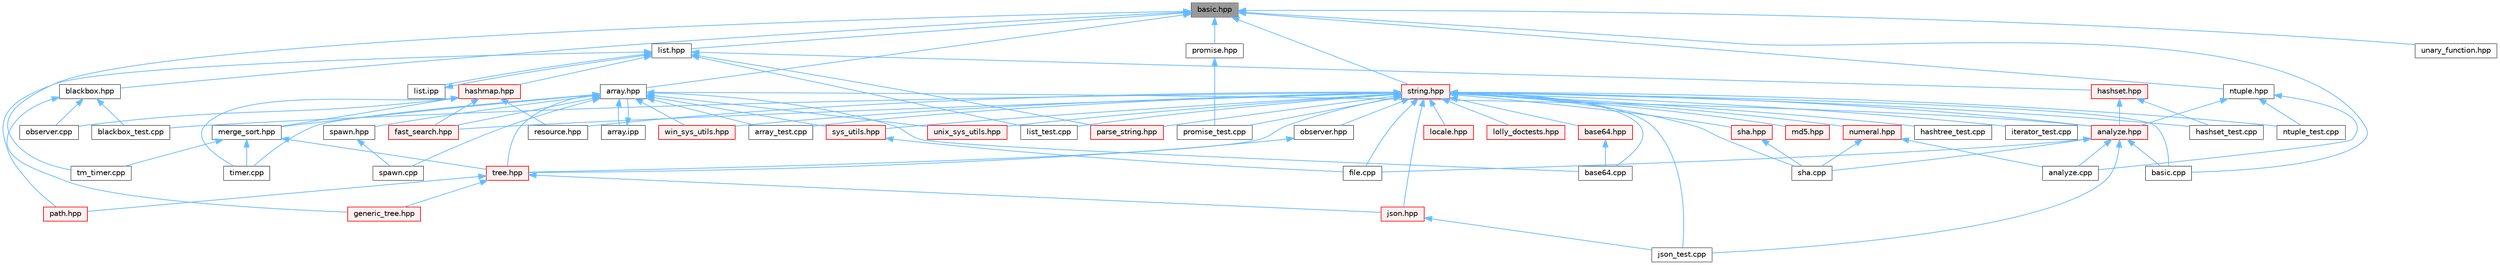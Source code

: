 digraph "basic.hpp"
{
 // LATEX_PDF_SIZE
  bgcolor="transparent";
  edge [fontname=Helvetica,fontsize=10,labelfontname=Helvetica,labelfontsize=10];
  node [fontname=Helvetica,fontsize=10,shape=box,height=0.2,width=0.4];
  Node1 [id="Node000001",label="basic.hpp",height=0.2,width=0.4,color="gray40", fillcolor="grey60", style="filled", fontcolor="black",tooltip=" "];
  Node1 -> Node2 [id="edge1_Node000001_Node000002",dir="back",color="steelblue1",style="solid",tooltip=" "];
  Node2 [id="Node000002",label="array.hpp",height=0.2,width=0.4,color="grey40", fillcolor="white", style="filled",URL="$array_8hpp.html",tooltip=" "];
  Node2 -> Node3 [id="edge2_Node000002_Node000003",dir="back",color="steelblue1",style="solid",tooltip=" "];
  Node3 [id="Node000003",label="analyze.hpp",height=0.2,width=0.4,color="red", fillcolor="#FFF0F0", style="filled",URL="$analyze_8hpp.html",tooltip=" "];
  Node3 -> Node4 [id="edge3_Node000003_Node000004",dir="back",color="steelblue1",style="solid",tooltip=" "];
  Node4 [id="Node000004",label="analyze.cpp",height=0.2,width=0.4,color="grey40", fillcolor="white", style="filled",URL="$analyze_8cpp.html",tooltip=" "];
  Node3 -> Node6 [id="edge4_Node000003_Node000006",dir="back",color="steelblue1",style="solid",tooltip=" "];
  Node6 [id="Node000006",label="basic.cpp",height=0.2,width=0.4,color="grey40", fillcolor="white", style="filled",URL="$basic_8cpp.html",tooltip=" "];
  Node3 -> Node9 [id="edge5_Node000003_Node000009",dir="back",color="steelblue1",style="solid",tooltip=" "];
  Node9 [id="Node000009",label="file.cpp",height=0.2,width=0.4,color="grey40", fillcolor="white", style="filled",URL="$file_8cpp.html",tooltip=" "];
  Node3 -> Node12 [id="edge6_Node000003_Node000012",dir="back",color="steelblue1",style="solid",tooltip=" "];
  Node12 [id="Node000012",label="json_test.cpp",height=0.2,width=0.4,color="grey40", fillcolor="white", style="filled",URL="$json__test_8cpp.html",tooltip=" "];
  Node3 -> Node18 [id="edge7_Node000003_Node000018",dir="back",color="steelblue1",style="solid",tooltip=" "];
  Node18 [id="Node000018",label="sha.cpp",height=0.2,width=0.4,color="grey40", fillcolor="white", style="filled",URL="$sha_8cpp.html",tooltip=" "];
  Node2 -> Node23 [id="edge8_Node000002_Node000023",dir="back",color="steelblue1",style="solid",tooltip=" "];
  Node23 [id="Node000023",label="array.ipp",height=0.2,width=0.4,color="grey40", fillcolor="white", style="filled",URL="$array_8ipp.html",tooltip=" "];
  Node23 -> Node2 [id="edge9_Node000023_Node000002",dir="back",color="steelblue1",style="solid",tooltip=" "];
  Node2 -> Node24 [id="edge10_Node000002_Node000024",dir="back",color="steelblue1",style="solid",tooltip=" "];
  Node24 [id="Node000024",label="array_test.cpp",height=0.2,width=0.4,color="grey40", fillcolor="white", style="filled",URL="$array__test_8cpp.html",tooltip=" "];
  Node2 -> Node25 [id="edge11_Node000002_Node000025",dir="back",color="steelblue1",style="solid",tooltip=" "];
  Node25 [id="Node000025",label="base64.cpp",height=0.2,width=0.4,color="grey40", fillcolor="white", style="filled",URL="$base64_8cpp.html",tooltip=" "];
  Node2 -> Node26 [id="edge12_Node000002_Node000026",dir="back",color="steelblue1",style="solid",tooltip=" "];
  Node26 [id="Node000026",label="fast_search.hpp",height=0.2,width=0.4,color="red", fillcolor="#FFF0F0", style="filled",URL="$fast__search_8hpp.html",tooltip=" "];
  Node2 -> Node28 [id="edge13_Node000002_Node000028",dir="back",color="steelblue1",style="solid",tooltip=" "];
  Node28 [id="Node000028",label="merge_sort.hpp",height=0.2,width=0.4,color="grey40", fillcolor="white", style="filled",URL="$merge__sort_8hpp.html",tooltip=" "];
  Node28 -> Node29 [id="edge14_Node000028_Node000029",dir="back",color="steelblue1",style="solid",tooltip=" "];
  Node29 [id="Node000029",label="timer.cpp",height=0.2,width=0.4,color="grey40", fillcolor="white", style="filled",URL="$timer_8cpp.html",tooltip=" "];
  Node28 -> Node30 [id="edge15_Node000028_Node000030",dir="back",color="steelblue1",style="solid",tooltip=" "];
  Node30 [id="Node000030",label="tm_timer.cpp",height=0.2,width=0.4,color="grey40", fillcolor="white", style="filled",URL="$tm__timer_8cpp.html",tooltip=" "];
  Node28 -> Node31 [id="edge16_Node000028_Node000031",dir="back",color="steelblue1",style="solid",tooltip=" "];
  Node31 [id="Node000031",label="tree.hpp",height=0.2,width=0.4,color="red", fillcolor="#FFF0F0", style="filled",URL="$tree_8hpp.html",tooltip=" "];
  Node31 -> Node33 [id="edge17_Node000031_Node000033",dir="back",color="steelblue1",style="solid",tooltip=" "];
  Node33 [id="Node000033",label="generic_tree.hpp",height=0.2,width=0.4,color="red", fillcolor="#FFF0F0", style="filled",URL="$generic__tree_8hpp.html",tooltip=" "];
  Node31 -> Node39 [id="edge18_Node000031_Node000039",dir="back",color="steelblue1",style="solid",tooltip=" "];
  Node39 [id="Node000039",label="json.hpp",height=0.2,width=0.4,color="red", fillcolor="#FFF0F0", style="filled",URL="$json_8hpp.html",tooltip=" "];
  Node39 -> Node12 [id="edge19_Node000039_Node000012",dir="back",color="steelblue1",style="solid",tooltip=" "];
  Node31 -> Node40 [id="edge20_Node000031_Node000040",dir="back",color="steelblue1",style="solid",tooltip=" "];
  Node40 [id="Node000040",label="path.hpp",height=0.2,width=0.4,color="red", fillcolor="#FFF0F0", style="filled",URL="$path_8hpp.html",tooltip=" "];
  Node2 -> Node63 [id="edge21_Node000002_Node000063",dir="back",color="steelblue1",style="solid",tooltip=" "];
  Node63 [id="Node000063",label="spawn.cpp",height=0.2,width=0.4,color="grey40", fillcolor="white", style="filled",URL="$spawn_8cpp.html",tooltip=" "];
  Node2 -> Node64 [id="edge22_Node000002_Node000064",dir="back",color="steelblue1",style="solid",tooltip=" "];
  Node64 [id="Node000064",label="spawn.hpp",height=0.2,width=0.4,color="grey40", fillcolor="white", style="filled",URL="$spawn_8hpp.html",tooltip=" "];
  Node64 -> Node63 [id="edge23_Node000064_Node000063",dir="back",color="steelblue1",style="solid",tooltip=" "];
  Node2 -> Node65 [id="edge24_Node000002_Node000065",dir="back",color="steelblue1",style="solid",tooltip=" "];
  Node65 [id="Node000065",label="sys_utils.hpp",height=0.2,width=0.4,color="red", fillcolor="#FFF0F0", style="filled",URL="$sys__utils_8hpp.html",tooltip=" "];
  Node65 -> Node9 [id="edge25_Node000065_Node000009",dir="back",color="steelblue1",style="solid",tooltip=" "];
  Node2 -> Node29 [id="edge26_Node000002_Node000029",dir="back",color="steelblue1",style="solid",tooltip=" "];
  Node2 -> Node31 [id="edge27_Node000002_Node000031",dir="back",color="steelblue1",style="solid",tooltip=" "];
  Node2 -> Node72 [id="edge28_Node000002_Node000072",dir="back",color="steelblue1",style="solid",tooltip=" "];
  Node72 [id="Node000072",label="unix_sys_utils.hpp",height=0.2,width=0.4,color="red", fillcolor="#FFF0F0", style="filled",URL="$unix__sys__utils_8hpp.html",tooltip=" "];
  Node2 -> Node73 [id="edge29_Node000002_Node000073",dir="back",color="steelblue1",style="solid",tooltip=" "];
  Node73 [id="Node000073",label="win_sys_utils.hpp",height=0.2,width=0.4,color="red", fillcolor="#FFF0F0", style="filled",URL="$win__sys__utils_8hpp.html",tooltip=" "];
  Node1 -> Node6 [id="edge30_Node000001_Node000006",dir="back",color="steelblue1",style="solid",tooltip=" "];
  Node1 -> Node74 [id="edge31_Node000001_Node000074",dir="back",color="steelblue1",style="solid",tooltip=" "];
  Node74 [id="Node000074",label="blackbox.hpp",height=0.2,width=0.4,color="grey40", fillcolor="white", style="filled",URL="$blackbox_8hpp.html",tooltip=" "];
  Node74 -> Node75 [id="edge32_Node000074_Node000075",dir="back",color="steelblue1",style="solid",tooltip=" "];
  Node75 [id="Node000075",label="blackbox_test.cpp",height=0.2,width=0.4,color="grey40", fillcolor="white", style="filled",URL="$blackbox__test_8cpp.html",tooltip=" "];
  Node74 -> Node33 [id="edge33_Node000074_Node000033",dir="back",color="steelblue1",style="solid",tooltip=" "];
  Node74 -> Node44 [id="edge34_Node000074_Node000044",dir="back",color="steelblue1",style="solid",tooltip=" "];
  Node44 [id="Node000044",label="observer.cpp",height=0.2,width=0.4,color="grey40", fillcolor="white", style="filled",URL="$observer_8cpp.html",tooltip=" "];
  Node1 -> Node76 [id="edge35_Node000001_Node000076",dir="back",color="steelblue1",style="solid",tooltip=" "];
  Node76 [id="Node000076",label="list.hpp",height=0.2,width=0.4,color="grey40", fillcolor="white", style="filled",URL="$list_8hpp.html",tooltip=" "];
  Node76 -> Node77 [id="edge36_Node000076_Node000077",dir="back",color="steelblue1",style="solid",tooltip=" "];
  Node77 [id="Node000077",label="hashmap.hpp",height=0.2,width=0.4,color="red", fillcolor="#FFF0F0", style="filled",URL="$hashmap_8hpp.html",tooltip=" "];
  Node77 -> Node26 [id="edge37_Node000077_Node000026",dir="back",color="steelblue1",style="solid",tooltip=" "];
  Node77 -> Node28 [id="edge38_Node000077_Node000028",dir="back",color="steelblue1",style="solid",tooltip=" "];
  Node77 -> Node44 [id="edge39_Node000077_Node000044",dir="back",color="steelblue1",style="solid",tooltip=" "];
  Node77 -> Node93 [id="edge40_Node000077_Node000093",dir="back",color="steelblue1",style="solid",tooltip=" "];
  Node93 [id="Node000093",label="resource.hpp",height=0.2,width=0.4,color="grey40", fillcolor="white", style="filled",URL="$resource_8hpp.html",tooltip=" "];
  Node77 -> Node29 [id="edge41_Node000077_Node000029",dir="back",color="steelblue1",style="solid",tooltip=" "];
  Node76 -> Node94 [id="edge42_Node000076_Node000094",dir="back",color="steelblue1",style="solid",tooltip=" "];
  Node94 [id="Node000094",label="hashset.hpp",height=0.2,width=0.4,color="red", fillcolor="#FFF0F0", style="filled",URL="$hashset_8hpp.html",tooltip=" "];
  Node94 -> Node3 [id="edge43_Node000094_Node000003",dir="back",color="steelblue1",style="solid",tooltip=" "];
  Node94 -> Node96 [id="edge44_Node000094_Node000096",dir="back",color="steelblue1",style="solid",tooltip=" "];
  Node96 [id="Node000096",label="hashset_test.cpp",height=0.2,width=0.4,color="grey40", fillcolor="white", style="filled",URL="$hashset__test_8cpp.html",tooltip=" "];
  Node76 -> Node97 [id="edge45_Node000076_Node000097",dir="back",color="steelblue1",style="solid",tooltip=" "];
  Node97 [id="Node000097",label="list.ipp",height=0.2,width=0.4,color="grey40", fillcolor="white", style="filled",URL="$list_8ipp.html",tooltip=" "];
  Node97 -> Node76 [id="edge46_Node000097_Node000076",dir="back",color="steelblue1",style="solid",tooltip=" "];
  Node76 -> Node98 [id="edge47_Node000076_Node000098",dir="back",color="steelblue1",style="solid",tooltip=" "];
  Node98 [id="Node000098",label="list_test.cpp",height=0.2,width=0.4,color="grey40", fillcolor="white", style="filled",URL="$list__test_8cpp.html",tooltip=" "];
  Node76 -> Node99 [id="edge48_Node000076_Node000099",dir="back",color="steelblue1",style="solid",tooltip=" "];
  Node99 [id="Node000099",label="parse_string.hpp",height=0.2,width=0.4,color="red", fillcolor="#FFF0F0", style="filled",URL="$parse__string_8hpp.html",tooltip=" "];
  Node76 -> Node40 [id="edge49_Node000076_Node000040",dir="back",color="steelblue1",style="solid",tooltip=" "];
  Node1 -> Node101 [id="edge50_Node000001_Node000101",dir="back",color="steelblue1",style="solid",tooltip=" "];
  Node101 [id="Node000101",label="ntuple.hpp",height=0.2,width=0.4,color="grey40", fillcolor="white", style="filled",URL="$ntuple_8hpp.html",tooltip=" "];
  Node101 -> Node4 [id="edge51_Node000101_Node000004",dir="back",color="steelblue1",style="solid",tooltip=" "];
  Node101 -> Node3 [id="edge52_Node000101_Node000003",dir="back",color="steelblue1",style="solid",tooltip=" "];
  Node101 -> Node102 [id="edge53_Node000101_Node000102",dir="back",color="steelblue1",style="solid",tooltip=" "];
  Node102 [id="Node000102",label="ntuple_test.cpp",height=0.2,width=0.4,color="grey40", fillcolor="white", style="filled",URL="$ntuple__test_8cpp.html",tooltip=" "];
  Node1 -> Node103 [id="edge54_Node000001_Node000103",dir="back",color="steelblue1",style="solid",tooltip=" "];
  Node103 [id="Node000103",label="promise.hpp",height=0.2,width=0.4,color="grey40", fillcolor="white", style="filled",URL="$promise_8hpp.html",tooltip=" "];
  Node103 -> Node104 [id="edge55_Node000103_Node000104",dir="back",color="steelblue1",style="solid",tooltip=" "];
  Node104 [id="Node000104",label="promise_test.cpp",height=0.2,width=0.4,color="grey40", fillcolor="white", style="filled",URL="$promise__test_8cpp.html",tooltip=" "];
  Node1 -> Node105 [id="edge56_Node000001_Node000105",dir="back",color="steelblue1",style="solid",tooltip=" "];
  Node105 [id="Node000105",label="string.hpp",height=0.2,width=0.4,color="red", fillcolor="#FFF0F0", style="filled",URL="$string_8hpp.html",tooltip=" "];
  Node105 -> Node3 [id="edge57_Node000105_Node000003",dir="back",color="steelblue1",style="solid",tooltip=" "];
  Node105 -> Node24 [id="edge58_Node000105_Node000024",dir="back",color="steelblue1",style="solid",tooltip=" "];
  Node105 -> Node25 [id="edge59_Node000105_Node000025",dir="back",color="steelblue1",style="solid",tooltip=" "];
  Node105 -> Node106 [id="edge60_Node000105_Node000106",dir="back",color="steelblue1",style="solid",tooltip=" "];
  Node106 [id="Node000106",label="base64.hpp",height=0.2,width=0.4,color="red", fillcolor="#FFF0F0", style="filled",URL="$base64_8hpp.html",tooltip=" "];
  Node106 -> Node25 [id="edge61_Node000106_Node000025",dir="back",color="steelblue1",style="solid",tooltip=" "];
  Node105 -> Node6 [id="edge62_Node000105_Node000006",dir="back",color="steelblue1",style="solid",tooltip=" "];
  Node105 -> Node75 [id="edge63_Node000105_Node000075",dir="back",color="steelblue1",style="solid",tooltip=" "];
  Node105 -> Node26 [id="edge64_Node000105_Node000026",dir="back",color="steelblue1",style="solid",tooltip=" "];
  Node105 -> Node9 [id="edge65_Node000105_Node000009",dir="back",color="steelblue1",style="solid",tooltip=" "];
  Node105 -> Node96 [id="edge66_Node000105_Node000096",dir="back",color="steelblue1",style="solid",tooltip=" "];
  Node105 -> Node86 [id="edge67_Node000105_Node000086",dir="back",color="steelblue1",style="solid",tooltip=" "];
  Node86 [id="Node000086",label="hashtree_test.cpp",height=0.2,width=0.4,color="grey40", fillcolor="white", style="filled",URL="$hashtree__test_8cpp.html",tooltip=" "];
  Node105 -> Node89 [id="edge68_Node000105_Node000089",dir="back",color="steelblue1",style="solid",tooltip=" "];
  Node89 [id="Node000089",label="iterator_test.cpp",height=0.2,width=0.4,color="grey40", fillcolor="white", style="filled",URL="$iterator__test_8cpp.html",tooltip=" "];
  Node105 -> Node39 [id="edge69_Node000105_Node000039",dir="back",color="steelblue1",style="solid",tooltip=" "];
  Node105 -> Node12 [id="edge70_Node000105_Node000012",dir="back",color="steelblue1",style="solid",tooltip=" "];
  Node105 -> Node98 [id="edge71_Node000105_Node000098",dir="back",color="steelblue1",style="solid",tooltip=" "];
  Node105 -> Node108 [id="edge72_Node000105_Node000108",dir="back",color="steelblue1",style="solid",tooltip=" "];
  Node108 [id="Node000108",label="locale.hpp",height=0.2,width=0.4,color="red", fillcolor="#FFF0F0", style="filled",URL="$locale_8hpp.html",tooltip=" "];
  Node105 -> Node109 [id="edge73_Node000105_Node000109",dir="back",color="steelblue1",style="solid",tooltip=" "];
  Node109 [id="Node000109",label="lolly_doctests.hpp",height=0.2,width=0.4,color="red", fillcolor="#FFF0F0", style="filled",URL="$lolly__doctests_8hpp.html",tooltip=" "];
  Node105 -> Node58 [id="edge74_Node000105_Node000058",dir="back",color="steelblue1",style="solid",tooltip=" "];
  Node58 [id="Node000058",label="md5.hpp",height=0.2,width=0.4,color="red", fillcolor="#FFF0F0", style="filled",URL="$md5_8hpp.html",tooltip=" "];
  Node105 -> Node102 [id="edge75_Node000105_Node000102",dir="back",color="steelblue1",style="solid",tooltip=" "];
  Node105 -> Node114 [id="edge76_Node000105_Node000114",dir="back",color="steelblue1",style="solid",tooltip=" "];
  Node114 [id="Node000114",label="numeral.hpp",height=0.2,width=0.4,color="red", fillcolor="#FFF0F0", style="filled",URL="$numeral_8hpp.html",tooltip=" "];
  Node114 -> Node4 [id="edge77_Node000114_Node000004",dir="back",color="steelblue1",style="solid",tooltip=" "];
  Node114 -> Node18 [id="edge78_Node000114_Node000018",dir="back",color="steelblue1",style="solid",tooltip=" "];
  Node105 -> Node115 [id="edge79_Node000105_Node000115",dir="back",color="steelblue1",style="solid",tooltip=" "];
  Node115 [id="Node000115",label="observer.hpp",height=0.2,width=0.4,color="grey40", fillcolor="white", style="filled",URL="$observer_8hpp.html",tooltip=" "];
  Node115 -> Node31 [id="edge80_Node000115_Node000031",dir="back",color="steelblue1",style="solid",tooltip=" "];
  Node105 -> Node99 [id="edge81_Node000105_Node000099",dir="back",color="steelblue1",style="solid",tooltip=" "];
  Node105 -> Node104 [id="edge82_Node000105_Node000104",dir="back",color="steelblue1",style="solid",tooltip=" "];
  Node105 -> Node93 [id="edge83_Node000105_Node000093",dir="back",color="steelblue1",style="solid",tooltip=" "];
  Node105 -> Node18 [id="edge84_Node000105_Node000018",dir="back",color="steelblue1",style="solid",tooltip=" "];
  Node105 -> Node59 [id="edge85_Node000105_Node000059",dir="back",color="steelblue1",style="solid",tooltip=" "];
  Node59 [id="Node000059",label="sha.hpp",height=0.2,width=0.4,color="red", fillcolor="#FFF0F0", style="filled",URL="$sha_8hpp.html",tooltip=" "];
  Node59 -> Node18 [id="edge86_Node000059_Node000018",dir="back",color="steelblue1",style="solid",tooltip=" "];
  Node105 -> Node65 [id="edge87_Node000105_Node000065",dir="back",color="steelblue1",style="solid",tooltip=" "];
  Node105 -> Node31 [id="edge88_Node000105_Node000031",dir="back",color="steelblue1",style="solid",tooltip=" "];
  Node105 -> Node72 [id="edge89_Node000105_Node000072",dir="back",color="steelblue1",style="solid",tooltip=" "];
  Node105 -> Node73 [id="edge90_Node000105_Node000073",dir="back",color="steelblue1",style="solid",tooltip=" "];
  Node1 -> Node30 [id="edge91_Node000001_Node000030",dir="back",color="steelblue1",style="solid",tooltip=" "];
  Node1 -> Node125 [id="edge92_Node000001_Node000125",dir="back",color="steelblue1",style="solid",tooltip=" "];
  Node125 [id="Node000125",label="unary_function.hpp",height=0.2,width=0.4,color="grey40", fillcolor="white", style="filled",URL="$unary__function_8hpp.html",tooltip=" "];
}
